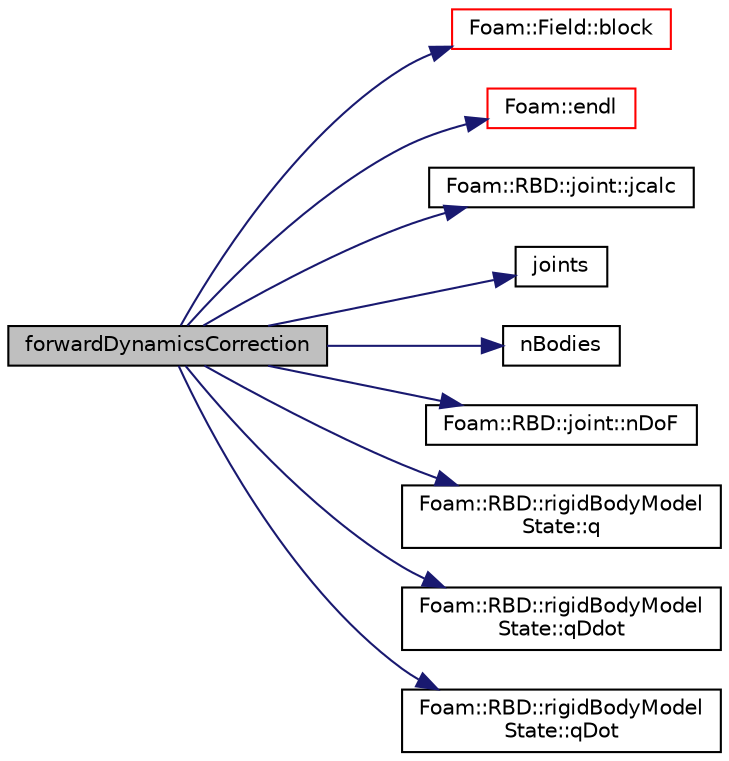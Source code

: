 digraph "forwardDynamicsCorrection"
{
  bgcolor="transparent";
  edge [fontname="Helvetica",fontsize="10",labelfontname="Helvetica",labelfontsize="10"];
  node [fontname="Helvetica",fontsize="10",shape=record];
  rankdir="LR";
  Node1 [label="forwardDynamicsCorrection",height=0.2,width=0.4,color="black", fillcolor="grey75", style="filled", fontcolor="black"];
  Node1 -> Node2 [color="midnightblue",fontsize="10",style="solid",fontname="Helvetica"];
  Node2 [label="Foam::Field::block",height=0.2,width=0.4,color="red",URL="$a00766.html#a43c203ccc563d641524965da87caf4f9"];
  Node1 -> Node3 [color="midnightblue",fontsize="10",style="solid",fontname="Helvetica"];
  Node3 [label="Foam::endl",height=0.2,width=0.4,color="red",URL="$a10958.html#a2db8fe02a0d3909e9351bb4275b23ce4",tooltip="Add newline and flush stream. "];
  Node1 -> Node4 [color="midnightblue",fontsize="10",style="solid",fontname="Helvetica"];
  Node4 [label="Foam::RBD::joint::jcalc",height=0.2,width=0.4,color="black",URL="$a01239.html#af635a2da9e6536e2412801dedbd8b89a",tooltip="Update the rigidBodyModel state for the joint given. "];
  Node1 -> Node5 [color="midnightblue",fontsize="10",style="solid",fontname="Helvetica"];
  Node5 [label="joints",height=0.2,width=0.4,color="black",URL="$a02248.html#a6c91b8aeea01e017ab889ad9f29b48d6",tooltip="Return the list of joints in the model. "];
  Node1 -> Node6 [color="midnightblue",fontsize="10",style="solid",fontname="Helvetica"];
  Node6 [label="nBodies",height=0.2,width=0.4,color="black",URL="$a02248.html#af8967272e6011daeb797a1d00aab53b0",tooltip="Return the number of bodies in the model (bodies().size()) "];
  Node1 -> Node7 [color="midnightblue",fontsize="10",style="solid",fontname="Helvetica"];
  Node7 [label="Foam::RBD::joint::nDoF",height=0.2,width=0.4,color="black",URL="$a01239.html#a3934fb838e6e8655aff0ef1dbb821ee3",tooltip="Return the number of degrees of freedom in this joint. "];
  Node1 -> Node8 [color="midnightblue",fontsize="10",style="solid",fontname="Helvetica"];
  Node8 [label="Foam::RBD::rigidBodyModel\lState::q",height=0.2,width=0.4,color="black",URL="$a02249.html#a5c249f0658afc6728af2bcdcf09c6ab7",tooltip="Return access to the joint position and orientation. "];
  Node1 -> Node9 [color="midnightblue",fontsize="10",style="solid",fontname="Helvetica"];
  Node9 [label="Foam::RBD::rigidBodyModel\lState::qDdot",height=0.2,width=0.4,color="black",URL="$a02249.html#ae722cab0ef305b5755d5731e5d9e1d42",tooltip="Return access to the joint acceleration. "];
  Node1 -> Node10 [color="midnightblue",fontsize="10",style="solid",fontname="Helvetica"];
  Node10 [label="Foam::RBD::rigidBodyModel\lState::qDot",height=0.2,width=0.4,color="black",URL="$a02249.html#a0afa0c88be32431656c9c06a42d9b4bd",tooltip="Return access to the joint quaternion. "];
}
